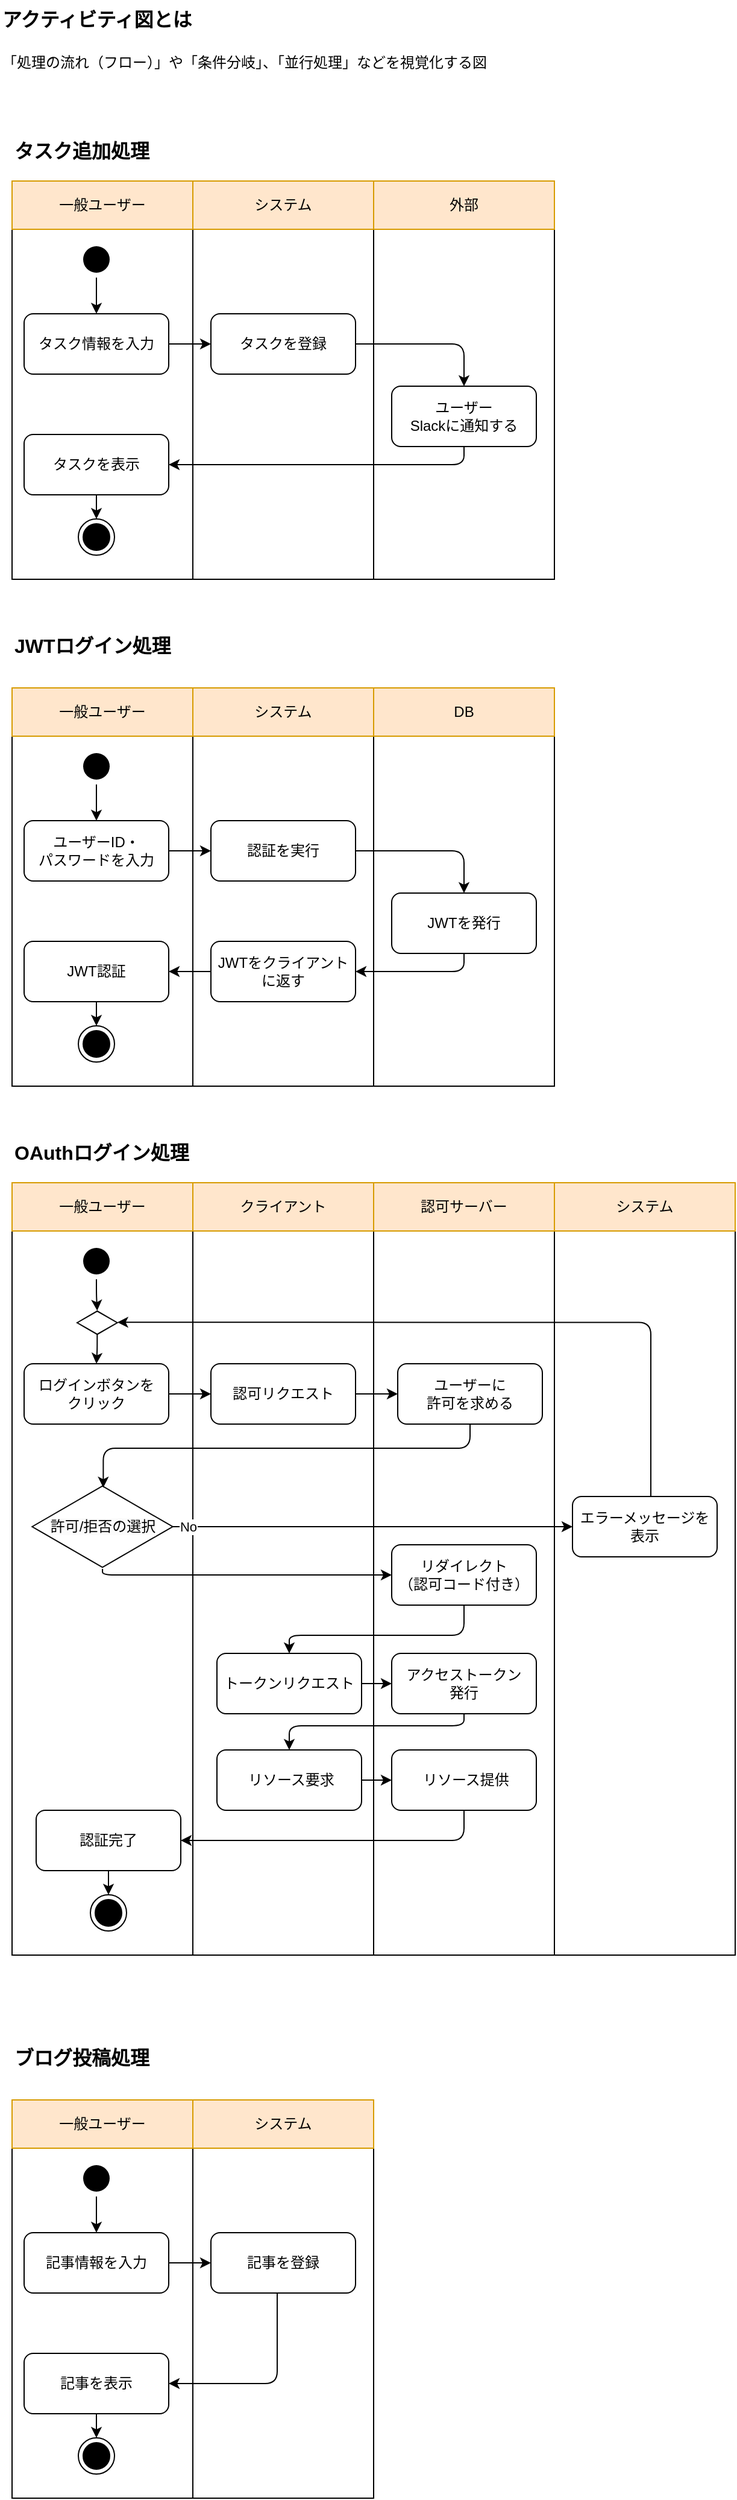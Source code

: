 <mxfile>
    <diagram id="yskmUG6vTf4dPNb5cr2E" name="ページ1">
        <mxGraphModel dx="4318" dy="2263" grid="1" gridSize="10" guides="1" tooltips="1" connect="1" arrows="1" fold="1" page="1" pageScale="1" pageWidth="827" pageHeight="1169" math="0" shadow="0">
            <root>
                <mxCell id="0"/>
                <mxCell id="1" parent="0"/>
                <mxCell id="111" value="" style="whiteSpace=wrap;html=1;" vertex="1" parent="1">
                    <mxGeometry x="200" y="1010" width="150" height="640" as="geometry"/>
                </mxCell>
                <mxCell id="112" value="クライアント" style="whiteSpace=wrap;html=1;fillColor=#ffe6cc;strokeColor=#d79b00;" vertex="1" parent="1">
                    <mxGeometry x="200" y="1010" width="150" height="40" as="geometry"/>
                </mxCell>
                <mxCell id="14" value="" style="whiteSpace=wrap;html=1;" vertex="1" parent="1">
                    <mxGeometry x="50" y="180" width="150" height="330" as="geometry"/>
                </mxCell>
                <mxCell id="2" value="&lt;font style=&quot;font-size: 16px;&quot;&gt;&lt;b&gt;アクティビティ図とは&lt;/b&gt;&lt;/font&gt;&lt;div&gt;&lt;span style=&quot;font-size: 16px;&quot;&gt;&lt;b&gt;&lt;br&gt;&lt;/b&gt;&lt;/span&gt;「処理の流れ（フロー）」や「条件分岐」、「並行処理」などを視覚化する図&lt;br&gt;&lt;div&gt;&lt;br&gt;&lt;/div&gt;&lt;/div&gt;" style="text;html=1;align=left;verticalAlign=middle;resizable=0;points=[];autosize=1;strokeColor=none;fillColor=none;" vertex="1" parent="1">
                    <mxGeometry x="40" y="30" width="430" height="80" as="geometry"/>
                </mxCell>
                <mxCell id="5" style="edgeStyle=none;html=1;" edge="1" parent="1">
                    <mxGeometry relative="1" as="geometry">
                        <mxPoint x="125" y="180.0" as="sourcePoint"/>
                        <mxPoint x="125" y="180.0" as="targetPoint"/>
                    </mxGeometry>
                </mxCell>
                <mxCell id="13" value="一般ユーザー" style="whiteSpace=wrap;html=1;fillColor=#ffe6cc;strokeColor=#d79b00;" vertex="1" parent="1">
                    <mxGeometry x="50" y="180" width="150" height="40" as="geometry"/>
                </mxCell>
                <mxCell id="17" value="" style="whiteSpace=wrap;html=1;" vertex="1" parent="1">
                    <mxGeometry x="200" y="180" width="150" height="330" as="geometry"/>
                </mxCell>
                <mxCell id="18" value="システム" style="whiteSpace=wrap;html=1;fillColor=#ffe6cc;strokeColor=#d79b00;" vertex="1" parent="1">
                    <mxGeometry x="200" y="180" width="150" height="40" as="geometry"/>
                </mxCell>
                <mxCell id="19" value="" style="whiteSpace=wrap;html=1;" vertex="1" parent="1">
                    <mxGeometry x="350" y="180" width="150" height="330" as="geometry"/>
                </mxCell>
                <mxCell id="20" value="外部" style="whiteSpace=wrap;html=1;fillColor=#ffe6cc;strokeColor=#d79b00;" vertex="1" parent="1">
                    <mxGeometry x="350" y="180" width="150" height="40" as="geometry"/>
                </mxCell>
                <mxCell id="22" value="&lt;b&gt;&lt;font style=&quot;font-size: 16px;&quot;&gt;タスク追加処理&lt;/font&gt;&lt;/b&gt;" style="text;html=1;align=left;verticalAlign=middle;resizable=0;points=[];autosize=1;strokeColor=none;fillColor=none;" vertex="1" parent="1">
                    <mxGeometry x="50" y="140" width="140" height="30" as="geometry"/>
                </mxCell>
                <mxCell id="23" value="&lt;b&gt;&lt;font style=&quot;font-size: 16px;&quot;&gt;JWTログイン処理&lt;/font&gt;&lt;/b&gt;" style="text;html=1;align=left;verticalAlign=middle;resizable=0;points=[];autosize=1;strokeColor=none;fillColor=none;" vertex="1" parent="1">
                    <mxGeometry x="50" y="550" width="150" height="30" as="geometry"/>
                </mxCell>
                <mxCell id="24" value="&lt;b&gt;&lt;font style=&quot;font-size: 16px;&quot;&gt;ブログ投稿処理&lt;/font&gt;&lt;/b&gt;" style="text;html=1;align=left;verticalAlign=middle;resizable=0;points=[];autosize=1;strokeColor=none;fillColor=none;" vertex="1" parent="1">
                    <mxGeometry x="50" y="1720" width="140" height="30" as="geometry"/>
                </mxCell>
                <mxCell id="40" style="edgeStyle=none;html=1;exitX=0.5;exitY=1;exitDx=0;exitDy=0;" edge="1" parent="1" source="38" target="39">
                    <mxGeometry relative="1" as="geometry"/>
                </mxCell>
                <mxCell id="38" value="" style="ellipse;html=1;shape=endState;fillColor=#000000;strokeColor=none;" vertex="1" parent="1">
                    <mxGeometry x="105" y="230" width="30" height="30" as="geometry"/>
                </mxCell>
                <mxCell id="43" style="edgeStyle=none;html=1;" edge="1" parent="1" source="39" target="41">
                    <mxGeometry relative="1" as="geometry"/>
                </mxCell>
                <mxCell id="39" value="タスク情報を入力" style="rounded=1;whiteSpace=wrap;html=1;" vertex="1" parent="1">
                    <mxGeometry x="60" y="290" width="120" height="50" as="geometry"/>
                </mxCell>
                <mxCell id="51" style="edgeStyle=orthogonalEdgeStyle;shape=connector;rounded=1;html=1;entryX=0.5;entryY=0;entryDx=0;entryDy=0;strokeColor=default;align=center;verticalAlign=middle;fontFamily=Helvetica;fontSize=11;fontColor=default;labelBackgroundColor=default;endArrow=classic;" edge="1" parent="1" source="41" target="42">
                    <mxGeometry relative="1" as="geometry"/>
                </mxCell>
                <mxCell id="41" value="タスクを登録" style="rounded=1;whiteSpace=wrap;html=1;" vertex="1" parent="1">
                    <mxGeometry x="215" y="290" width="120" height="50" as="geometry"/>
                </mxCell>
                <mxCell id="53" style="edgeStyle=orthogonalEdgeStyle;shape=connector;rounded=1;html=1;strokeColor=default;align=center;verticalAlign=middle;fontFamily=Helvetica;fontSize=11;fontColor=default;labelBackgroundColor=default;endArrow=classic;" edge="1" parent="1" source="42" target="52">
                    <mxGeometry relative="1" as="geometry">
                        <Array as="points">
                            <mxPoint x="425" y="415"/>
                        </Array>
                    </mxGeometry>
                </mxCell>
                <mxCell id="42" value="ユーザー&lt;br&gt;Slackに通知する" style="rounded=1;whiteSpace=wrap;html=1;" vertex="1" parent="1">
                    <mxGeometry x="365" y="350" width="120" height="50" as="geometry"/>
                </mxCell>
                <mxCell id="59" value="" style="edgeStyle=orthogonalEdgeStyle;shape=connector;rounded=1;html=1;strokeColor=default;align=center;verticalAlign=middle;fontFamily=Helvetica;fontSize=11;fontColor=default;labelBackgroundColor=default;endArrow=classic;" edge="1" parent="1" source="52" target="56">
                    <mxGeometry relative="1" as="geometry"/>
                </mxCell>
                <mxCell id="52" value="タスクを表示" style="rounded=1;whiteSpace=wrap;html=1;" vertex="1" parent="1">
                    <mxGeometry x="60" y="390" width="120" height="50" as="geometry"/>
                </mxCell>
                <mxCell id="56" value="" style="ellipse;html=1;shape=endState;fillColor=#000000;strokeColor=#000000;fontFamily=Helvetica;fontSize=11;fontColor=default;labelBackgroundColor=default;" vertex="1" parent="1">
                    <mxGeometry x="105" y="460" width="30" height="30" as="geometry"/>
                </mxCell>
                <mxCell id="60" value="" style="whiteSpace=wrap;html=1;" vertex="1" parent="1">
                    <mxGeometry x="50" y="600" width="150" height="330" as="geometry"/>
                </mxCell>
                <mxCell id="61" style="edgeStyle=none;html=1;" edge="1" parent="1">
                    <mxGeometry relative="1" as="geometry">
                        <mxPoint x="125" y="600.0" as="sourcePoint"/>
                        <mxPoint x="125" y="600.0" as="targetPoint"/>
                    </mxGeometry>
                </mxCell>
                <mxCell id="62" value="一般ユーザー" style="whiteSpace=wrap;html=1;fillColor=#ffe6cc;strokeColor=#d79b00;" vertex="1" parent="1">
                    <mxGeometry x="50" y="600" width="150" height="40" as="geometry"/>
                </mxCell>
                <mxCell id="63" value="" style="whiteSpace=wrap;html=1;" vertex="1" parent="1">
                    <mxGeometry x="200" y="600" width="150" height="330" as="geometry"/>
                </mxCell>
                <mxCell id="64" value="システム" style="whiteSpace=wrap;html=1;fillColor=#ffe6cc;strokeColor=#d79b00;" vertex="1" parent="1">
                    <mxGeometry x="200" y="600" width="150" height="40" as="geometry"/>
                </mxCell>
                <mxCell id="65" value="" style="whiteSpace=wrap;html=1;" vertex="1" parent="1">
                    <mxGeometry x="350" y="600" width="150" height="330" as="geometry"/>
                </mxCell>
                <mxCell id="66" value="DB" style="whiteSpace=wrap;html=1;fillColor=#ffe6cc;strokeColor=#d79b00;" vertex="1" parent="1">
                    <mxGeometry x="350" y="600" width="150" height="40" as="geometry"/>
                </mxCell>
                <mxCell id="67" style="edgeStyle=none;html=1;exitX=0.5;exitY=1;exitDx=0;exitDy=0;" edge="1" source="68" target="70" parent="1">
                    <mxGeometry relative="1" as="geometry"/>
                </mxCell>
                <mxCell id="68" value="" style="ellipse;html=1;shape=endState;fillColor=#000000;strokeColor=none;" vertex="1" parent="1">
                    <mxGeometry x="105" y="650" width="30" height="30" as="geometry"/>
                </mxCell>
                <mxCell id="69" style="edgeStyle=none;html=1;" edge="1" source="70" target="72" parent="1">
                    <mxGeometry relative="1" as="geometry"/>
                </mxCell>
                <mxCell id="70" value="ユーザーID・&lt;br&gt;パスワードを入力" style="rounded=1;whiteSpace=wrap;html=1;" vertex="1" parent="1">
                    <mxGeometry x="60" y="710" width="120" height="50" as="geometry"/>
                </mxCell>
                <mxCell id="71" style="edgeStyle=orthogonalEdgeStyle;shape=connector;rounded=1;html=1;entryX=0.5;entryY=0;entryDx=0;entryDy=0;strokeColor=default;align=center;verticalAlign=middle;fontFamily=Helvetica;fontSize=11;fontColor=default;labelBackgroundColor=default;endArrow=classic;" edge="1" source="72" target="74" parent="1">
                    <mxGeometry relative="1" as="geometry"/>
                </mxCell>
                <mxCell id="72" value="認証を実行" style="rounded=1;whiteSpace=wrap;html=1;" vertex="1" parent="1">
                    <mxGeometry x="215" y="710" width="120" height="50" as="geometry"/>
                </mxCell>
                <mxCell id="81" style="edgeStyle=orthogonalEdgeStyle;shape=connector;rounded=1;html=1;strokeColor=default;align=center;verticalAlign=middle;fontFamily=Helvetica;fontSize=11;fontColor=default;labelBackgroundColor=default;endArrow=classic;" edge="1" parent="1" source="74" target="79">
                    <mxGeometry relative="1" as="geometry">
                        <Array as="points">
                            <mxPoint x="425" y="835"/>
                        </Array>
                    </mxGeometry>
                </mxCell>
                <mxCell id="74" value="JWTを発行" style="rounded=1;whiteSpace=wrap;html=1;" vertex="1" parent="1">
                    <mxGeometry x="365" y="770" width="120" height="50" as="geometry"/>
                </mxCell>
                <mxCell id="75" value="" style="edgeStyle=orthogonalEdgeStyle;shape=connector;rounded=1;html=1;strokeColor=default;align=center;verticalAlign=middle;fontFamily=Helvetica;fontSize=11;fontColor=default;labelBackgroundColor=default;endArrow=classic;" edge="1" source="76" target="77" parent="1">
                    <mxGeometry relative="1" as="geometry"/>
                </mxCell>
                <mxCell id="76" value="JWT認証" style="rounded=1;whiteSpace=wrap;html=1;" vertex="1" parent="1">
                    <mxGeometry x="60" y="810" width="120" height="50" as="geometry"/>
                </mxCell>
                <mxCell id="77" value="" style="ellipse;html=1;shape=endState;fillColor=#000000;strokeColor=#000000;fontFamily=Helvetica;fontSize=11;fontColor=default;labelBackgroundColor=default;" vertex="1" parent="1">
                    <mxGeometry x="105" y="880" width="30" height="30" as="geometry"/>
                </mxCell>
                <mxCell id="78" value="&lt;b&gt;&lt;font style=&quot;font-size: 16px;&quot;&gt;OAuthログイン処理&lt;/font&gt;&lt;/b&gt;" style="text;html=1;align=left;verticalAlign=middle;resizable=0;points=[];autosize=1;strokeColor=none;fillColor=none;" vertex="1" parent="1">
                    <mxGeometry x="50" y="970" width="170" height="30" as="geometry"/>
                </mxCell>
                <mxCell id="82" value="" style="edgeStyle=orthogonalEdgeStyle;shape=connector;rounded=1;html=1;strokeColor=default;align=center;verticalAlign=middle;fontFamily=Helvetica;fontSize=11;fontColor=default;labelBackgroundColor=default;endArrow=classic;" edge="1" parent="1" source="79" target="76">
                    <mxGeometry relative="1" as="geometry"/>
                </mxCell>
                <mxCell id="79" value="JWTをクライアントに返す" style="rounded=1;whiteSpace=wrap;html=1;" vertex="1" parent="1">
                    <mxGeometry x="215" y="810" width="120" height="50" as="geometry"/>
                </mxCell>
                <mxCell id="83" value="" style="whiteSpace=wrap;html=1;" vertex="1" parent="1">
                    <mxGeometry x="50" y="1010" width="150" height="640" as="geometry"/>
                </mxCell>
                <mxCell id="84" style="edgeStyle=none;html=1;" edge="1" parent="1">
                    <mxGeometry relative="1" as="geometry">
                        <mxPoint x="125" y="1010.0" as="sourcePoint"/>
                        <mxPoint x="125" y="1010.0" as="targetPoint"/>
                    </mxGeometry>
                </mxCell>
                <mxCell id="85" value="一般ユーザー" style="whiteSpace=wrap;html=1;fillColor=#ffe6cc;strokeColor=#d79b00;" vertex="1" parent="1">
                    <mxGeometry x="50" y="1010" width="150" height="40" as="geometry"/>
                </mxCell>
                <mxCell id="86" value="" style="whiteSpace=wrap;html=1;" vertex="1" parent="1">
                    <mxGeometry x="350" y="1010" width="150" height="640" as="geometry"/>
                </mxCell>
                <mxCell id="87" value="認可サーバー" style="whiteSpace=wrap;html=1;fillColor=#ffe6cc;strokeColor=#d79b00;" vertex="1" parent="1">
                    <mxGeometry x="350" y="1010" width="150" height="40" as="geometry"/>
                </mxCell>
                <mxCell id="88" value="" style="whiteSpace=wrap;html=1;" vertex="1" parent="1">
                    <mxGeometry x="500" y="1010" width="150" height="640" as="geometry"/>
                </mxCell>
                <mxCell id="89" value="システム" style="whiteSpace=wrap;html=1;fillColor=#ffe6cc;strokeColor=#d79b00;" vertex="1" parent="1">
                    <mxGeometry x="500" y="1010" width="150" height="40" as="geometry"/>
                </mxCell>
                <mxCell id="130" value="" style="edgeStyle=orthogonalEdgeStyle;shape=connector;rounded=1;html=1;strokeColor=default;align=center;verticalAlign=middle;fontFamily=Helvetica;fontSize=11;fontColor=default;labelBackgroundColor=default;endArrow=classic;" edge="1" parent="1" source="91" target="126">
                    <mxGeometry relative="1" as="geometry"/>
                </mxCell>
                <mxCell id="91" value="" style="ellipse;html=1;shape=endState;fillColor=#000000;strokeColor=none;" vertex="1" parent="1">
                    <mxGeometry x="105" y="1060" width="30" height="30" as="geometry"/>
                </mxCell>
                <mxCell id="114" value="" style="edgeStyle=orthogonalEdgeStyle;shape=connector;rounded=1;html=1;strokeColor=default;align=center;verticalAlign=middle;fontFamily=Helvetica;fontSize=11;fontColor=default;labelBackgroundColor=default;endArrow=classic;" edge="1" parent="1" source="93" target="95">
                    <mxGeometry relative="1" as="geometry"/>
                </mxCell>
                <mxCell id="93" value="ログインボタンを&lt;br&gt;クリック" style="rounded=1;whiteSpace=wrap;html=1;" vertex="1" parent="1">
                    <mxGeometry x="60" y="1160" width="120" height="50" as="geometry"/>
                </mxCell>
                <mxCell id="143" value="" style="edgeStyle=orthogonalEdgeStyle;shape=connector;rounded=1;html=1;strokeColor=default;align=center;verticalAlign=middle;fontFamily=Helvetica;fontSize=11;fontColor=default;labelBackgroundColor=default;endArrow=classic;" edge="1" parent="1" source="95" target="113">
                    <mxGeometry relative="1" as="geometry"/>
                </mxCell>
                <mxCell id="95" value="認可リクエスト" style="rounded=1;whiteSpace=wrap;html=1;" vertex="1" parent="1">
                    <mxGeometry x="215" y="1160" width="120" height="50" as="geometry"/>
                </mxCell>
                <mxCell id="113" value="ユーザーに&lt;br&gt;許可を求める" style="rounded=1;whiteSpace=wrap;html=1;" vertex="1" parent="1">
                    <mxGeometry x="370" y="1160" width="120" height="50" as="geometry"/>
                </mxCell>
                <mxCell id="123" style="edgeStyle=orthogonalEdgeStyle;shape=connector;rounded=1;html=1;strokeColor=default;align=center;verticalAlign=middle;fontFamily=Helvetica;fontSize=11;fontColor=default;labelBackgroundColor=default;endArrow=classic;" edge="1" parent="1" source="118" target="121">
                    <mxGeometry relative="1" as="geometry"/>
                </mxCell>
                <mxCell id="132" value="No" style="edgeLabel;html=1;align=center;verticalAlign=middle;resizable=0;points=[];fontFamily=Helvetica;fontSize=11;fontColor=default;labelBackgroundColor=default;" vertex="1" connectable="0" parent="123">
                    <mxGeometry x="-0.925" relative="1" as="geometry">
                        <mxPoint as="offset"/>
                    </mxGeometry>
                </mxCell>
                <mxCell id="145" style="edgeStyle=orthogonalEdgeStyle;shape=connector;rounded=1;html=1;entryX=0;entryY=0.5;entryDx=0;entryDy=0;strokeColor=default;align=center;verticalAlign=middle;fontFamily=Helvetica;fontSize=11;fontColor=default;labelBackgroundColor=default;endArrow=classic;" edge="1" parent="1" source="118" target="133">
                    <mxGeometry relative="1" as="geometry">
                        <Array as="points">
                            <mxPoint x="125" y="1335"/>
                        </Array>
                    </mxGeometry>
                </mxCell>
                <mxCell id="118" value="&lt;span style=&quot;color: rgb(0, 0, 0); font-size: 12px; background-color: rgb(251, 251, 251);&quot;&gt;許可/拒否の選択&lt;/span&gt;" style="html=1;whiteSpace=wrap;aspect=fixed;shape=isoRectangle;fontFamily=Helvetica;fontSize=11;fontColor=default;labelBackgroundColor=default;" vertex="1" parent="1">
                    <mxGeometry x="66.66" y="1260" width="116.67" height="70" as="geometry"/>
                </mxCell>
                <mxCell id="121" value="エラーメッセージを&lt;br&gt;表示" style="rounded=1;whiteSpace=wrap;html=1;" vertex="1" parent="1">
                    <mxGeometry x="515" y="1270" width="120" height="50" as="geometry"/>
                </mxCell>
                <mxCell id="129" value="" style="edgeStyle=orthogonalEdgeStyle;shape=connector;rounded=1;html=1;strokeColor=default;align=center;verticalAlign=middle;fontFamily=Helvetica;fontSize=11;fontColor=default;labelBackgroundColor=default;endArrow=classic;" edge="1" parent="1" source="126" target="93">
                    <mxGeometry relative="1" as="geometry"/>
                </mxCell>
                <mxCell id="126" value="" style="html=1;whiteSpace=wrap;aspect=fixed;shape=isoRectangle;fontFamily=Helvetica;fontSize=11;fontColor=default;labelBackgroundColor=default;" vertex="1" parent="1">
                    <mxGeometry x="104" y="1116" width="33.33" height="20" as="geometry"/>
                </mxCell>
                <mxCell id="131" style="edgeStyle=orthogonalEdgeStyle;shape=connector;rounded=1;html=1;entryX=1;entryY=0.484;entryDx=0;entryDy=0;entryPerimeter=0;strokeColor=default;align=center;verticalAlign=middle;fontFamily=Helvetica;fontSize=11;fontColor=default;labelBackgroundColor=default;endArrow=classic;" edge="1" parent="1" source="121" target="126">
                    <mxGeometry relative="1" as="geometry">
                        <Array as="points">
                            <mxPoint x="580" y="1126"/>
                        </Array>
                    </mxGeometry>
                </mxCell>
                <mxCell id="137" value="" style="edgeStyle=orthogonalEdgeStyle;shape=connector;rounded=1;html=1;strokeColor=default;align=center;verticalAlign=middle;fontFamily=Helvetica;fontSize=11;fontColor=default;labelBackgroundColor=default;endArrow=classic;" edge="1" parent="1" source="133" target="136">
                    <mxGeometry relative="1" as="geometry">
                        <Array as="points">
                            <mxPoint x="425" y="1385"/>
                        </Array>
                    </mxGeometry>
                </mxCell>
                <mxCell id="133" value="リダイレクト&lt;br&gt;（認可コード付き）" style="rounded=1;whiteSpace=wrap;html=1;" vertex="1" parent="1">
                    <mxGeometry x="365" y="1310" width="120" height="50" as="geometry"/>
                </mxCell>
                <mxCell id="146" value="" style="edgeStyle=orthogonalEdgeStyle;shape=connector;rounded=1;html=1;strokeColor=default;align=center;verticalAlign=middle;fontFamily=Helvetica;fontSize=11;fontColor=default;labelBackgroundColor=default;endArrow=classic;" edge="1" parent="1" source="136" target="138">
                    <mxGeometry relative="1" as="geometry"/>
                </mxCell>
                <mxCell id="136" value="トークンリクエスト" style="rounded=1;whiteSpace=wrap;html=1;" vertex="1" parent="1">
                    <mxGeometry x="220" y="1400" width="120" height="50" as="geometry"/>
                </mxCell>
                <mxCell id="147" style="edgeStyle=orthogonalEdgeStyle;shape=connector;rounded=1;html=1;entryX=0.5;entryY=0;entryDx=0;entryDy=0;strokeColor=default;align=center;verticalAlign=middle;fontFamily=Helvetica;fontSize=11;fontColor=default;labelBackgroundColor=default;endArrow=classic;" edge="1" parent="1" source="138" target="140">
                    <mxGeometry relative="1" as="geometry">
                        <Array as="points">
                            <mxPoint x="425" y="1460"/>
                            <mxPoint x="280" y="1460"/>
                        </Array>
                    </mxGeometry>
                </mxCell>
                <mxCell id="138" value="アクセストークン&lt;br&gt;発行" style="rounded=1;whiteSpace=wrap;html=1;" vertex="1" parent="1">
                    <mxGeometry x="365" y="1400" width="120" height="50" as="geometry"/>
                </mxCell>
                <mxCell id="148" value="" style="edgeStyle=orthogonalEdgeStyle;shape=connector;rounded=1;html=1;strokeColor=default;align=center;verticalAlign=middle;fontFamily=Helvetica;fontSize=11;fontColor=default;labelBackgroundColor=default;endArrow=classic;" edge="1" parent="1" source="140" target="141">
                    <mxGeometry relative="1" as="geometry"/>
                </mxCell>
                <mxCell id="140" value="&amp;nbsp;リソース要求" style="rounded=1;whiteSpace=wrap;html=1;" vertex="1" parent="1">
                    <mxGeometry x="220" y="1480" width="120" height="50" as="geometry"/>
                </mxCell>
                <mxCell id="152" style="edgeStyle=orthogonalEdgeStyle;shape=connector;rounded=1;html=1;entryX=1;entryY=0.5;entryDx=0;entryDy=0;strokeColor=default;align=center;verticalAlign=middle;fontFamily=Helvetica;fontSize=11;fontColor=default;labelBackgroundColor=default;endArrow=classic;" edge="1" parent="1" source="141" target="142">
                    <mxGeometry relative="1" as="geometry">
                        <Array as="points">
                            <mxPoint x="425" y="1555"/>
                        </Array>
                    </mxGeometry>
                </mxCell>
                <mxCell id="141" value="&amp;nbsp;リソース提供" style="rounded=1;whiteSpace=wrap;html=1;" vertex="1" parent="1">
                    <mxGeometry x="365" y="1480" width="120" height="50" as="geometry"/>
                </mxCell>
                <mxCell id="151" value="" style="edgeStyle=orthogonalEdgeStyle;shape=connector;rounded=1;html=1;strokeColor=default;align=center;verticalAlign=middle;fontFamily=Helvetica;fontSize=11;fontColor=default;labelBackgroundColor=default;endArrow=classic;" edge="1" parent="1" source="142" target="150">
                    <mxGeometry relative="1" as="geometry"/>
                </mxCell>
                <mxCell id="142" value="認証完了" style="rounded=1;whiteSpace=wrap;html=1;" vertex="1" parent="1">
                    <mxGeometry x="70" y="1530" width="120" height="50" as="geometry"/>
                </mxCell>
                <mxCell id="144" style="edgeStyle=orthogonalEdgeStyle;shape=connector;rounded=1;html=1;entryX=0.506;entryY=0.038;entryDx=0;entryDy=0;entryPerimeter=0;strokeColor=default;align=center;verticalAlign=middle;fontFamily=Helvetica;fontSize=11;fontColor=default;labelBackgroundColor=default;endArrow=classic;" edge="1" parent="1" source="113" target="118">
                    <mxGeometry relative="1" as="geometry">
                        <Array as="points">
                            <mxPoint x="430" y="1230"/>
                            <mxPoint x="126" y="1230"/>
                        </Array>
                    </mxGeometry>
                </mxCell>
                <mxCell id="150" value="" style="ellipse;html=1;shape=endState;fillColor=#000000;strokeColor=#000000;fontFamily=Helvetica;fontSize=11;fontColor=default;labelBackgroundColor=default;" vertex="1" parent="1">
                    <mxGeometry x="115" y="1600" width="30" height="30" as="geometry"/>
                </mxCell>
                <mxCell id="153" value="" style="whiteSpace=wrap;html=1;" vertex="1" parent="1">
                    <mxGeometry x="50" y="1770" width="150" height="330" as="geometry"/>
                </mxCell>
                <mxCell id="154" style="edgeStyle=none;html=1;" edge="1" parent="1">
                    <mxGeometry relative="1" as="geometry">
                        <mxPoint x="125" y="1770" as="sourcePoint"/>
                        <mxPoint x="125" y="1770" as="targetPoint"/>
                    </mxGeometry>
                </mxCell>
                <mxCell id="155" value="一般ユーザー" style="whiteSpace=wrap;html=1;fillColor=#ffe6cc;strokeColor=#d79b00;" vertex="1" parent="1">
                    <mxGeometry x="50" y="1770" width="150" height="40" as="geometry"/>
                </mxCell>
                <mxCell id="156" value="" style="whiteSpace=wrap;html=1;" vertex="1" parent="1">
                    <mxGeometry x="200" y="1770" width="150" height="330" as="geometry"/>
                </mxCell>
                <mxCell id="157" value="システム" style="whiteSpace=wrap;html=1;fillColor=#ffe6cc;strokeColor=#d79b00;" vertex="1" parent="1">
                    <mxGeometry x="200" y="1770" width="150" height="40" as="geometry"/>
                </mxCell>
                <mxCell id="161" style="edgeStyle=none;html=1;exitX=0.5;exitY=1;exitDx=0;exitDy=0;" edge="1" source="162" target="164" parent="1">
                    <mxGeometry relative="1" as="geometry"/>
                </mxCell>
                <mxCell id="162" value="" style="ellipse;html=1;shape=endState;fillColor=#000000;strokeColor=none;" vertex="1" parent="1">
                    <mxGeometry x="105" y="1820" width="30" height="30" as="geometry"/>
                </mxCell>
                <mxCell id="163" style="edgeStyle=none;html=1;" edge="1" source="164" target="166" parent="1">
                    <mxGeometry relative="1" as="geometry"/>
                </mxCell>
                <mxCell id="164" value="記事情報を入力" style="rounded=1;whiteSpace=wrap;html=1;" vertex="1" parent="1">
                    <mxGeometry x="60" y="1880" width="120" height="50" as="geometry"/>
                </mxCell>
                <mxCell id="172" style="edgeStyle=orthogonalEdgeStyle;shape=connector;rounded=1;html=1;entryX=1;entryY=0.5;entryDx=0;entryDy=0;strokeColor=default;align=center;verticalAlign=middle;fontFamily=Helvetica;fontSize=11;fontColor=default;labelBackgroundColor=default;endArrow=classic;" edge="1" parent="1" source="166" target="170">
                    <mxGeometry relative="1" as="geometry">
                        <Array as="points">
                            <mxPoint x="270" y="2005"/>
                        </Array>
                    </mxGeometry>
                </mxCell>
                <mxCell id="166" value="記事を登録" style="rounded=1;whiteSpace=wrap;html=1;" vertex="1" parent="1">
                    <mxGeometry x="215" y="1880" width="120" height="50" as="geometry"/>
                </mxCell>
                <mxCell id="169" value="" style="edgeStyle=orthogonalEdgeStyle;shape=connector;rounded=1;html=1;strokeColor=default;align=center;verticalAlign=middle;fontFamily=Helvetica;fontSize=11;fontColor=default;labelBackgroundColor=default;endArrow=classic;" edge="1" source="170" target="171" parent="1">
                    <mxGeometry relative="1" as="geometry"/>
                </mxCell>
                <mxCell id="170" value="記事を表示" style="rounded=1;whiteSpace=wrap;html=1;" vertex="1" parent="1">
                    <mxGeometry x="60" y="1980" width="120" height="50" as="geometry"/>
                </mxCell>
                <mxCell id="171" value="" style="ellipse;html=1;shape=endState;fillColor=#000000;strokeColor=#000000;fontFamily=Helvetica;fontSize=11;fontColor=default;labelBackgroundColor=default;" vertex="1" parent="1">
                    <mxGeometry x="105" y="2050" width="30" height="30" as="geometry"/>
                </mxCell>
            </root>
        </mxGraphModel>
    </diagram>
</mxfile>